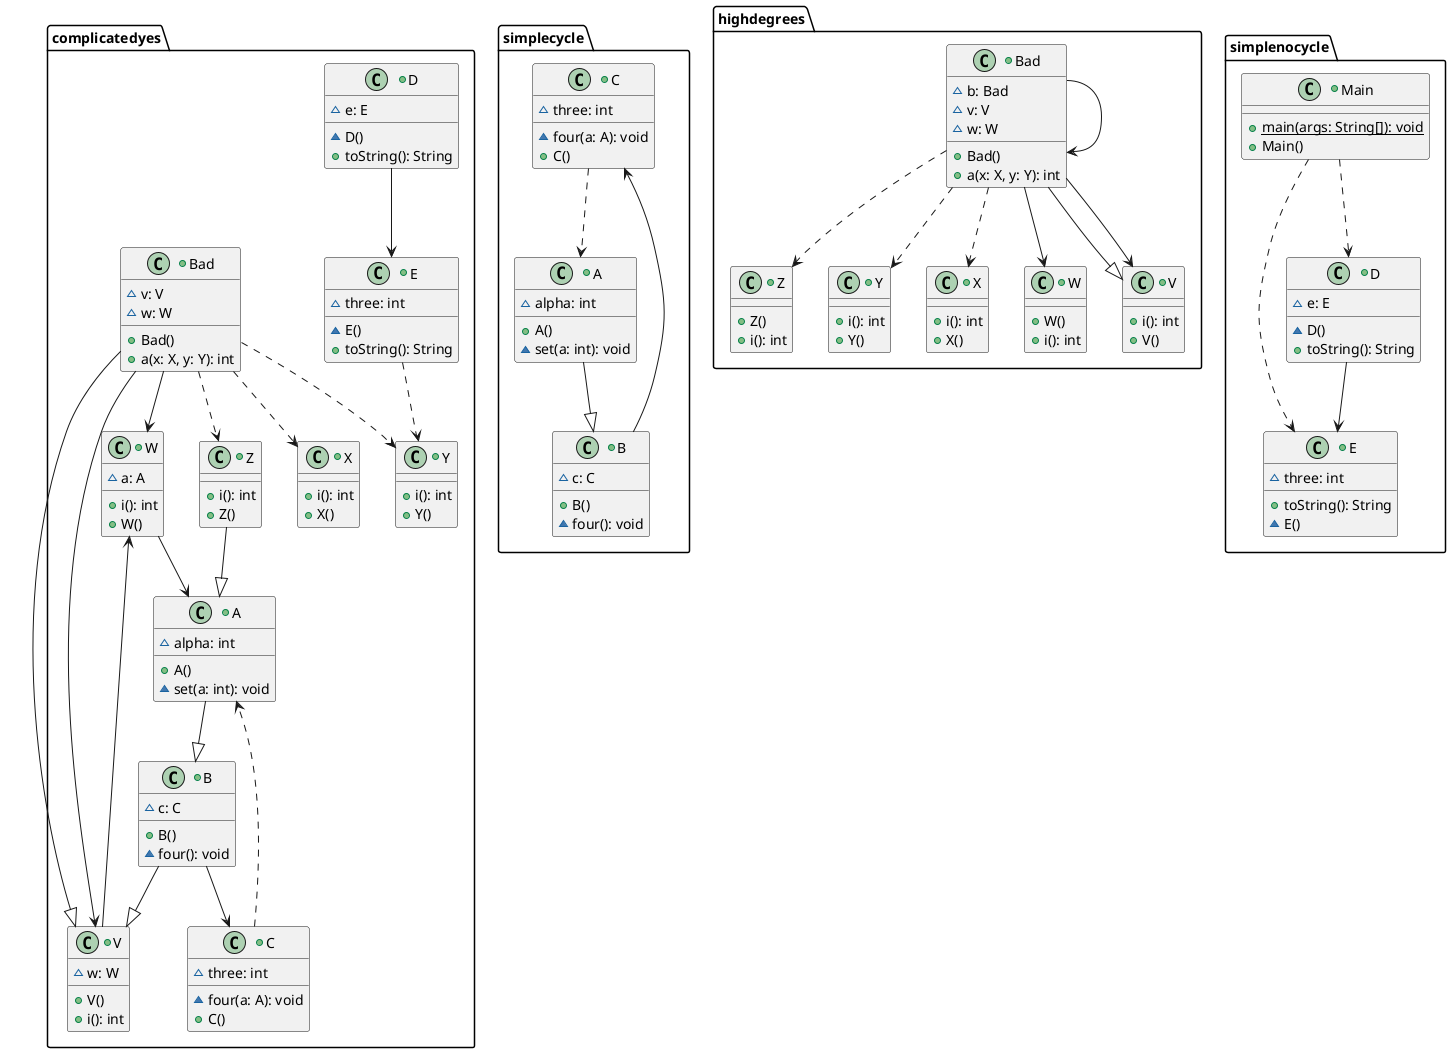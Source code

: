 @startuml
'Generated by linter project
'Certain abstract methods and enum methods do not have paramater names available
'Inner classes, Exceptions, and Generic/Paramaterized classes are unsupported
'There may also be the occasional mysterious missing type paramater or return type or dependency

package complicatedyes {
	+class X {
		+i(): int
		+X()
	}
	+class W {
		~a: A
		+i(): int
		+W()
	}
	+class V {
		~w: W
		+V()
		+i(): int
	}
	+class C {
		~three: int
		~four(a: A): void
		+C()
	}
	+class B {
		~c: C
		+B()
		~four(): void
	}
	+class A {
		~alpha: int
		+A()
		~set(a: int): void
	}
	+class E {
		~three: int
		~E()
		+toString(): String
	}
	+class D {
		~e: E
		~D()
		+toString(): String
	}
	+class Bad {
		~v: V
		~w: W
		+Bad()
		+a(x: X, y: Y): int
	}
	+class Z {
		+i(): int
		+Z()
	}
	+class Y {
		+i(): int
		+Y()
	}
 }
package simplecycle {
	+class C {
		~three: int
		~four(a: A): void
		+C()
	}
	+class B {
		~c: C
		+B()
		~four(): void
	}
	+class A {
		~alpha: int
		+A()
		~set(a: int): void
	}
 }
package highdegrees {
	+class Z {
		+Z()
		+i(): int
	}
	+class Y {
		+i(): int
		+Y()
	}
	+class Bad {
		~b: Bad
		~v: V
		~w: W
		+Bad()
		+a(x: X, y: Y): int
	}
	+class X {
		+i(): int
		+X()
	}
	+class W {
		+W()
		+i(): int
	}
	+class V {
		+i(): int
		+V()
	}
 }
package simplenocycle {
	+class Main {
		+{static} main(args: String[]): void
		+Main()
	}
	+class E {
		~three: int
		+toString(): String
		~E()
	}
	+class D {
		~e: E
		~D()
		+toString(): String
	}
 }
complicatedyes.D --> complicatedyes.E
complicatedyes.E ..> complicatedyes.Y
highdegrees.Bad --|> highdegrees.V
highdegrees.Bad --> highdegrees.V
highdegrees.Bad --> highdegrees.W
highdegrees.Bad ..> highdegrees.X
highdegrees.Bad --> highdegrees.Bad
highdegrees.Bad ..> highdegrees.Y
highdegrees.Bad ..> highdegrees.Z
complicatedyes.A --|> complicatedyes.B
complicatedyes.B --> complicatedyes.C
complicatedyes.B --|> complicatedyes.V
complicatedyes.C ..> complicatedyes.A
simplecycle.B --> simplecycle.C
simplecycle.C ..> simplecycle.A
complicatedyes.Bad ..> complicatedyes.X
complicatedyes.Bad ..> complicatedyes.Y
complicatedyes.Bad ..> complicatedyes.Z
complicatedyes.Bad --|> complicatedyes.V
complicatedyes.Bad --> complicatedyes.V
complicatedyes.Bad --> complicatedyes.W
complicatedyes.Z --|> complicatedyes.A
complicatedyes.V --> complicatedyes.W
simplenocycle.D --> simplenocycle.E
complicatedyes.W --> complicatedyes.A
simplenocycle.Main ..> simplenocycle.E
simplenocycle.Main ..> simplenocycle.D
simplecycle.A --|> simplecycle.B
@enduml